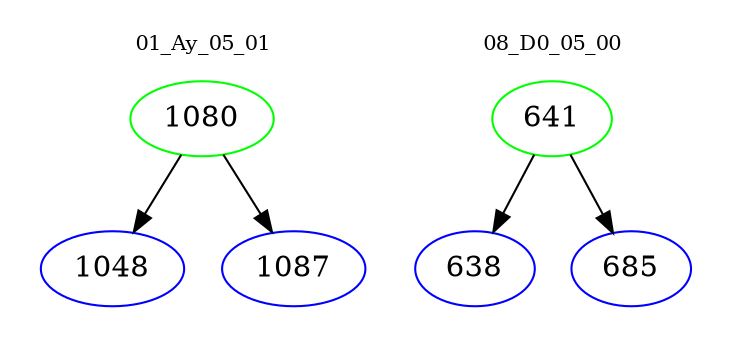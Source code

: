 digraph{
subgraph cluster_0 {
color = white
label = "01_Ay_05_01";
fontsize=10;
T0_1080 [label="1080", color="green"]
T0_1080 -> T0_1048 [color="black"]
T0_1048 [label="1048", color="blue"]
T0_1080 -> T0_1087 [color="black"]
T0_1087 [label="1087", color="blue"]
}
subgraph cluster_1 {
color = white
label = "08_D0_05_00";
fontsize=10;
T1_641 [label="641", color="green"]
T1_641 -> T1_638 [color="black"]
T1_638 [label="638", color="blue"]
T1_641 -> T1_685 [color="black"]
T1_685 [label="685", color="blue"]
}
}
